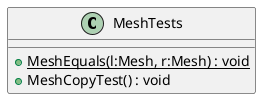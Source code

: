 @startuml
class MeshTests {
    + {static} MeshEquals(l:Mesh, r:Mesh) : void
    + MeshCopyTest() : void
}
@enduml
